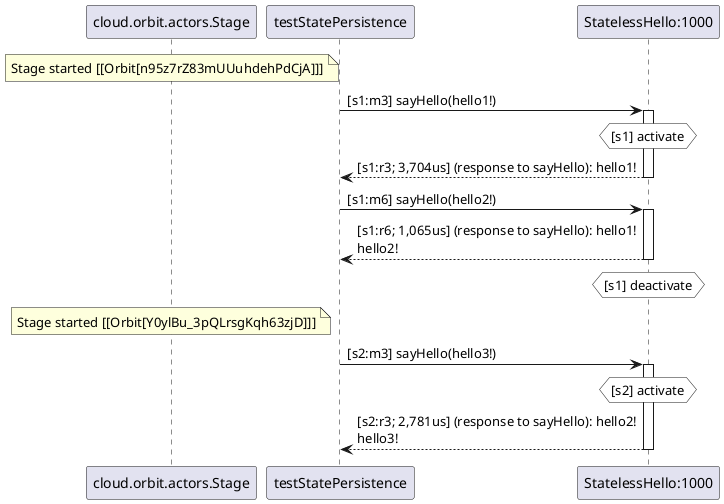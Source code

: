 @startuml
note over "cloud.orbit.actors.Stage": Stage started [[Orbit[n95z7rZ83mUUuhdehPdCjA]]]
"testStatePersistence" -> "StatelessHello:1000" : [s1:m3] sayHello(hello1!)
activate "StatelessHello:1000"
hnote over "StatelessHello:1000" #white : [s1] activate
"StatelessHello:1000" --> "testStatePersistence" : [s1:r3; 3,704us] (response to sayHello): hello1!
deactivate "StatelessHello:1000"
"testStatePersistence" -> "StatelessHello:1000" : [s1:m6] sayHello(hello2!)
activate "StatelessHello:1000"
"StatelessHello:1000" --> "testStatePersistence" : [s1:r6; 1,065us] (response to sayHello): hello1!\nhello2!
deactivate "StatelessHello:1000"
hnote over "StatelessHello:1000" #white : [s1] deactivate
note over "cloud.orbit.actors.Stage": Stage started [[Orbit[Y0ylBu_3pQLrsgKqh63zjD]]]
"testStatePersistence" -> "StatelessHello:1000" : [s2:m3] sayHello(hello3!)
activate "StatelessHello:1000"
hnote over "StatelessHello:1000" #white : [s2] activate
"StatelessHello:1000" --> "testStatePersistence" : [s2:r3; 2,781us] (response to sayHello): hello2!\nhello3!
deactivate "StatelessHello:1000"
@enduml
